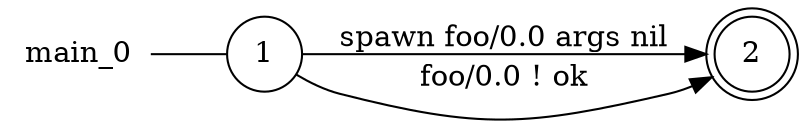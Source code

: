 digraph main_0 {
	rankdir="LR";
	n_0 [label="main_0", shape="plaintext"];
	n_1 [id="1", shape=circle, label="1"];
	n_0 -> n_1 [arrowhead=none];
	n_2 [id="2", shape=doublecircle, label="2"];

	n_1 -> n_2 [id="[$e|2]", label="spawn foo/0.0 args nil"];
	n_1 -> n_2 [id="[$e|1]", label="foo/0.0 ! ok"];
}

